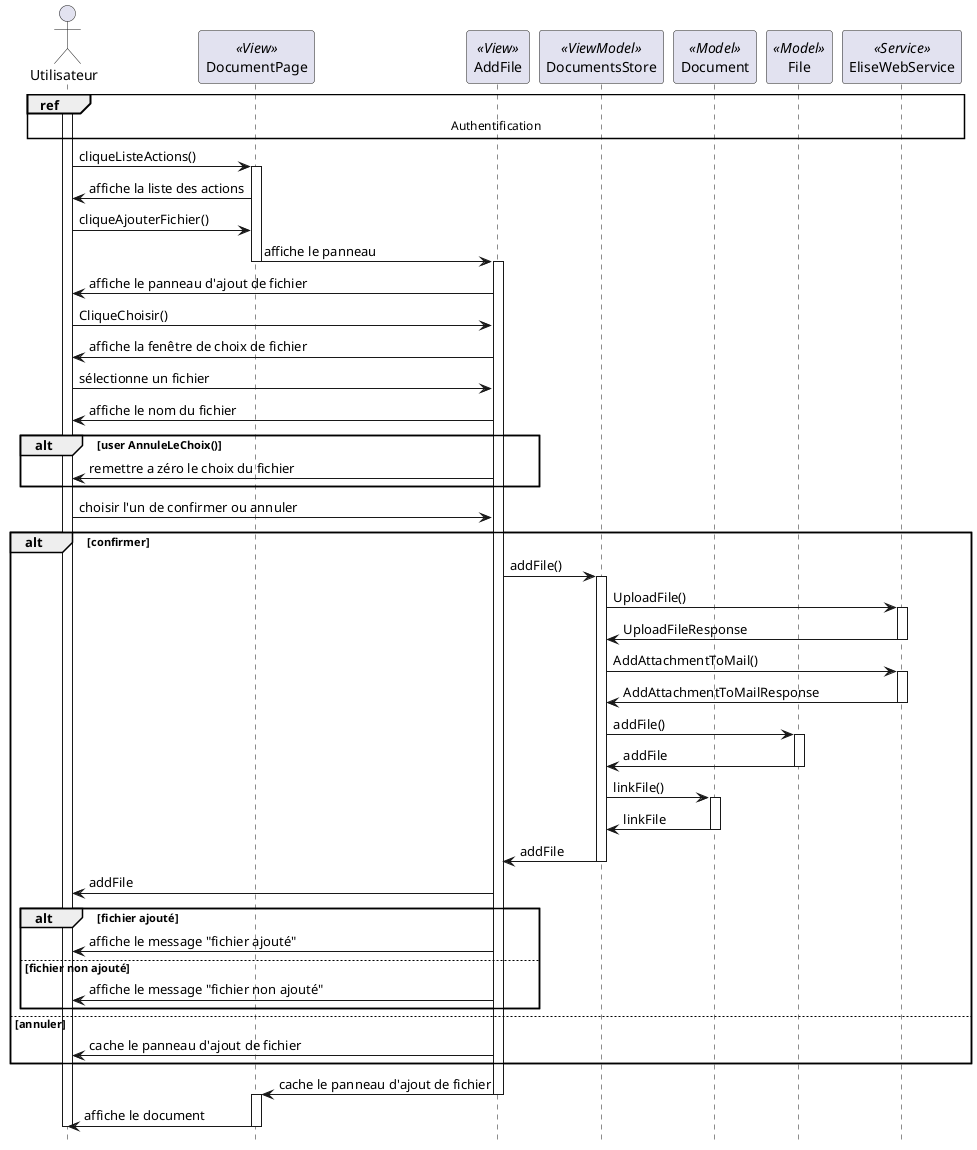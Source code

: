 @startuml sequence_add_file

hide footbox


actor "Utilisateur" as user
participant "DocumentPage" as docView << View >>
participant "AddFile" as addFile << View >>
participant "DocumentsStore" as docVm << ViewModel >>
participant "Document" as docM << Model >>
participant "File" as fileM << Model >>
participant "EliseWebService" as ws << Service >>



ref over user, docView, addFile, docVm, docM, fileM, ws : Authentification
activate user
user -> docView : cliqueListeActions()
activate docView
docView -> user : affiche la liste des actions
user -> docView : cliqueAjouterFichier()
docView -> addFile : affiche le panneau
deactivate docView
activate addFile
addFile -> user : affiche le panneau d'ajout de fichier
user -> addFile : CliqueChoisir()
addFile -> user : affiche la fenêtre de choix de fichier
user -> addFile : sélectionne un fichier
addFile -> user : affiche le nom du fichier

alt user AnnuleLeChoix()
  addFile -> user : remettre a zéro le choix du fichier
end

user -> addFile : choisir l'un de confirmer ou annuler
alt confirmer
  addFile -> docVm : addFile()
  activate docVm
  docVm -> ws : UploadFile()
  activate ws
  ws -> docVm : UploadFileResponse
  deactivate ws
  docVm -> ws: AddAttachmentToMail()
  activate ws
  ws -> docVm : AddAttachmentToMailResponse
  deactivate ws
  docVm -> fileM : addFile()
  activate fileM
  fileM -> docVm : addFile
  deactivate fileM
  docVm -> docM : linkFile()
  activate docM
  docM -> docVm : linkFile
  deactivate docM
  docVm -> addFile : addFile
  deactivate docVm
  addFile -> user : addFile
alt fichier ajouté
  addFile -> user : affiche le message "fichier ajouté"
else fichier non ajouté
  addFile -> user : affiche le message "fichier non ajouté"
end
else annuler
  addFile -> user : cache le panneau d'ajout de fichier
end
addFile -> docView : cache le panneau d'ajout de fichier
deactivate addFile
activate docView
docView -> user : affiche le document
deactivate docView
deactivate user